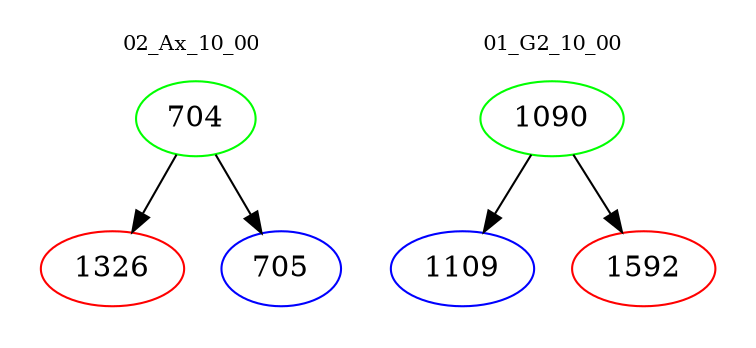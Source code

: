 digraph{
subgraph cluster_0 {
color = white
label = "02_Ax_10_00";
fontsize=10;
T0_704 [label="704", color="green"]
T0_704 -> T0_1326 [color="black"]
T0_1326 [label="1326", color="red"]
T0_704 -> T0_705 [color="black"]
T0_705 [label="705", color="blue"]
}
subgraph cluster_1 {
color = white
label = "01_G2_10_00";
fontsize=10;
T1_1090 [label="1090", color="green"]
T1_1090 -> T1_1109 [color="black"]
T1_1109 [label="1109", color="blue"]
T1_1090 -> T1_1592 [color="black"]
T1_1592 [label="1592", color="red"]
}
}
